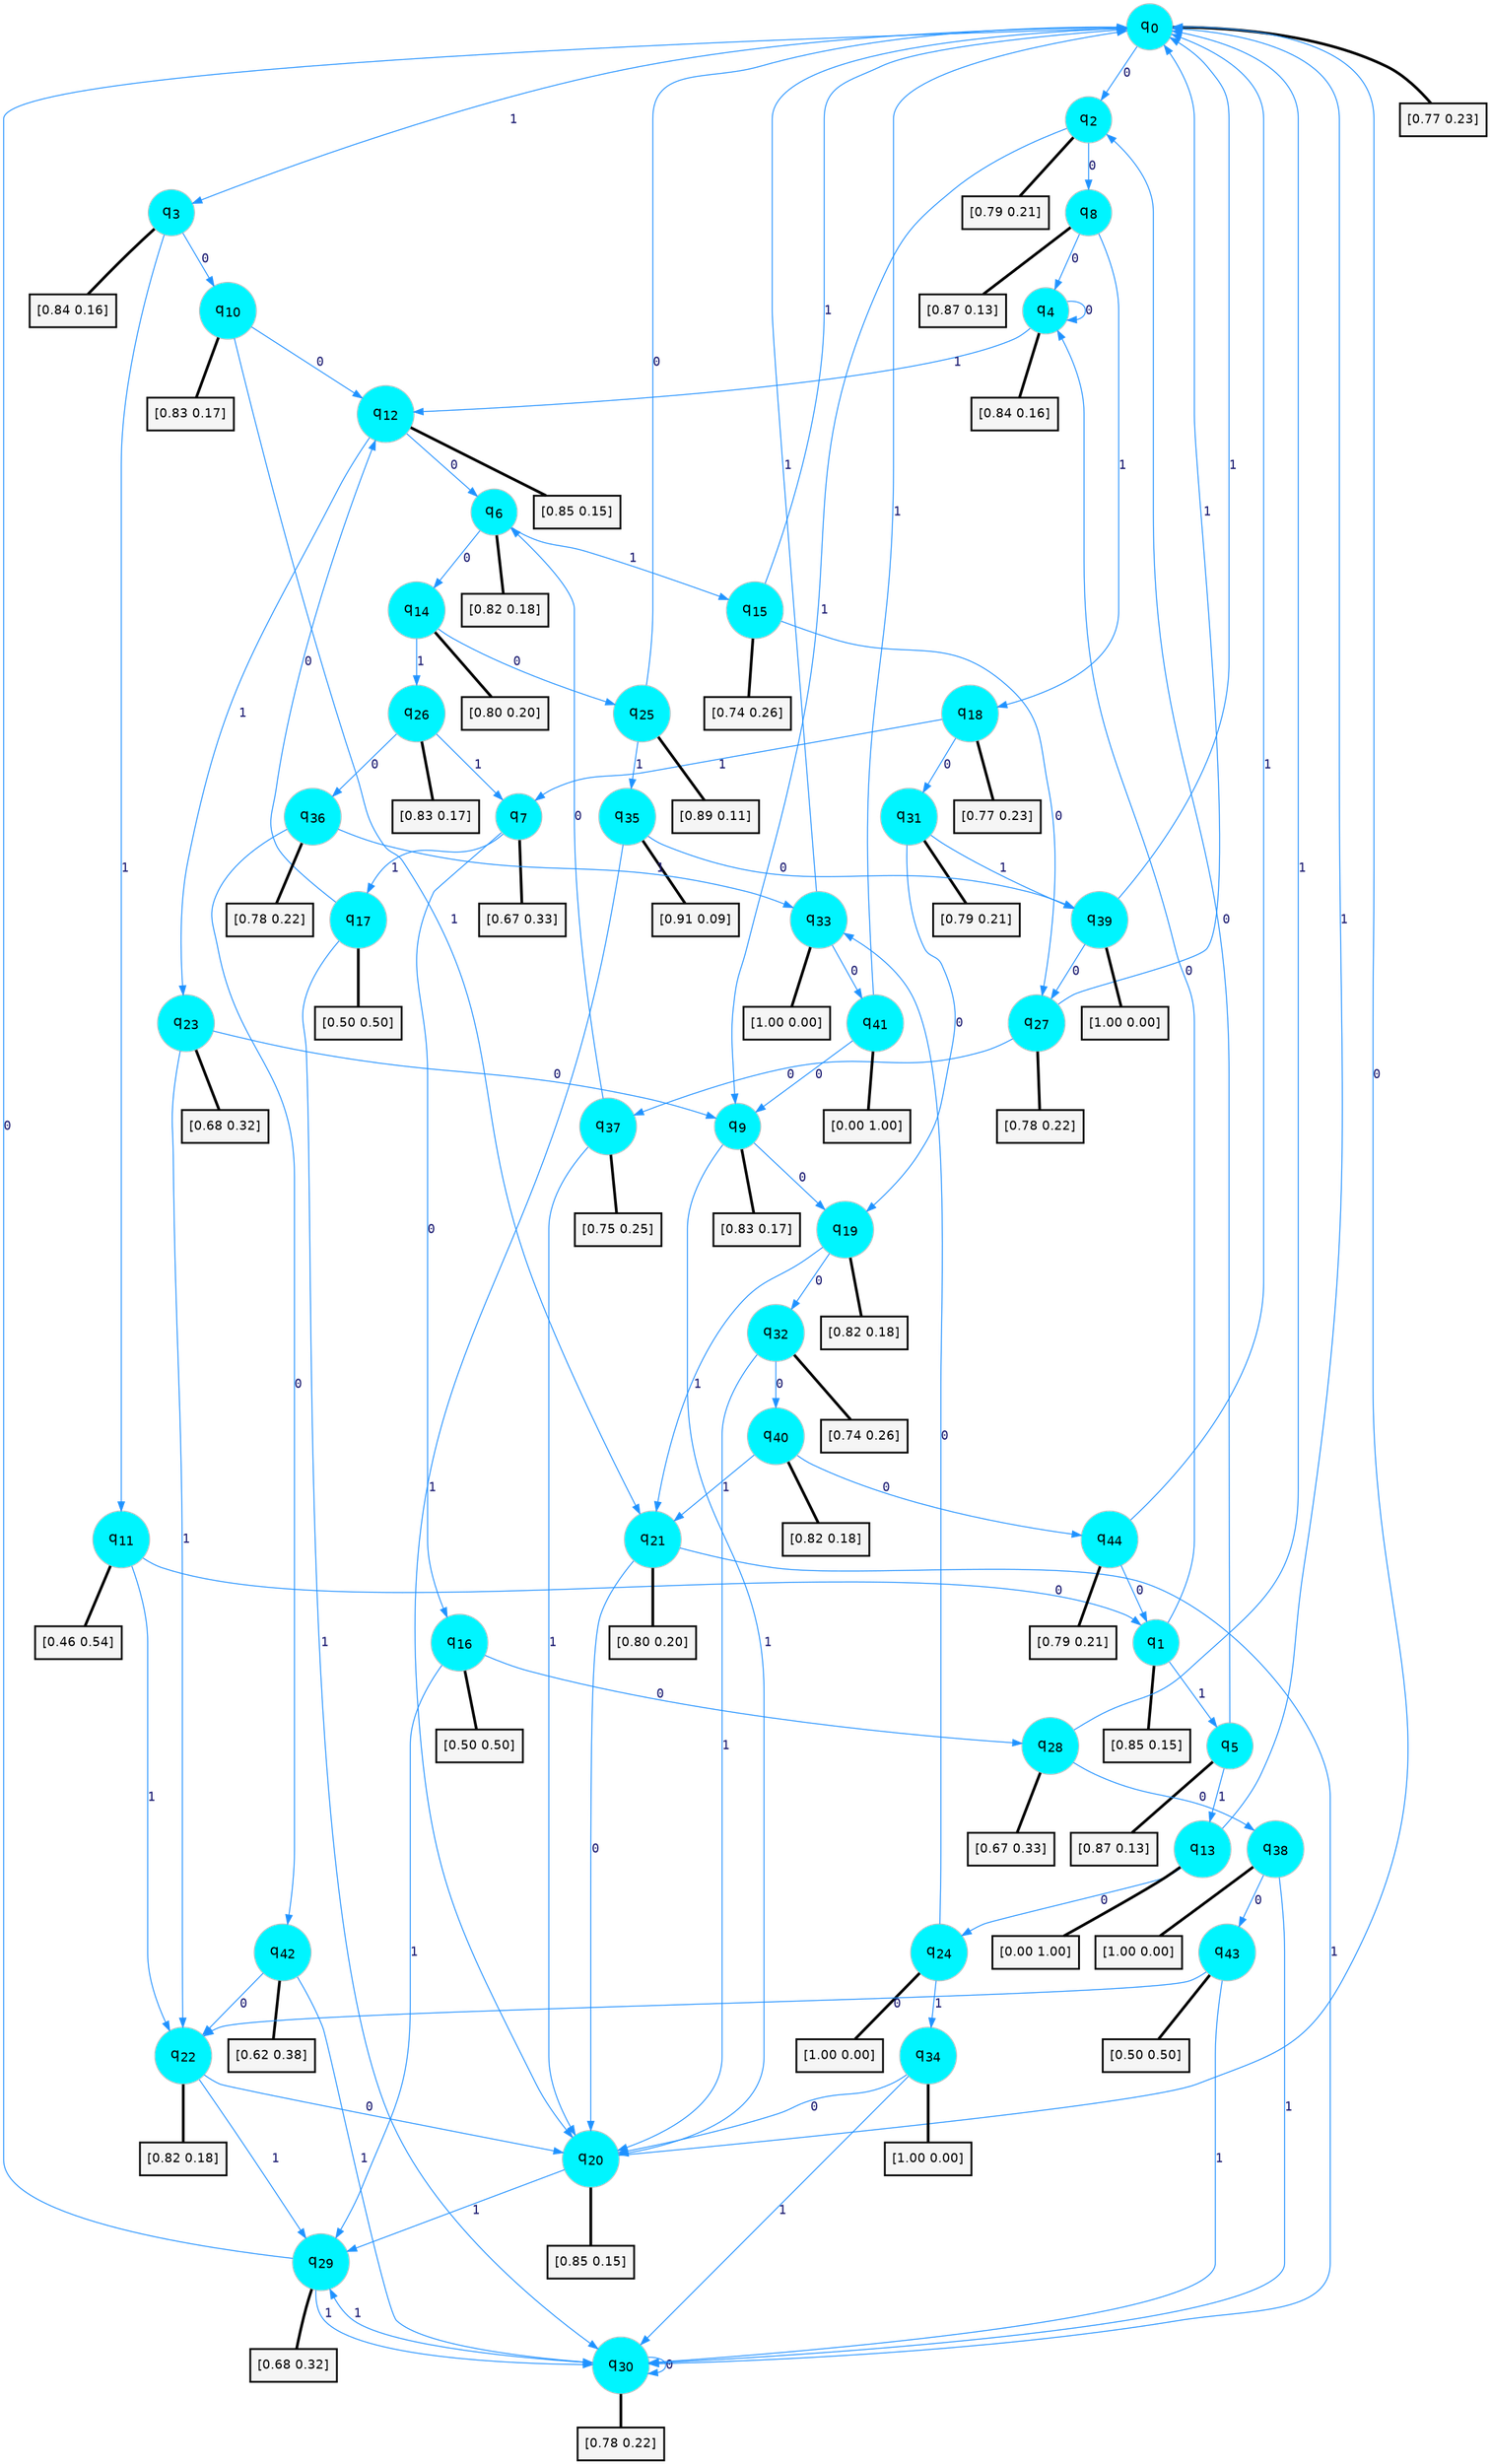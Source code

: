 digraph G {
graph [
bgcolor=transparent, dpi=300, rankdir=TD, size="40,25"];
node [
color=gray, fillcolor=turquoise1, fontcolor=black, fontname=Helvetica, fontsize=16, fontweight=bold, shape=circle, style=filled];
edge [
arrowsize=1, color=dodgerblue1, fontcolor=midnightblue, fontname=courier, fontweight=bold, penwidth=1, style=solid, weight=20];
0[label=<q<SUB>0</SUB>>];
1[label=<q<SUB>1</SUB>>];
2[label=<q<SUB>2</SUB>>];
3[label=<q<SUB>3</SUB>>];
4[label=<q<SUB>4</SUB>>];
5[label=<q<SUB>5</SUB>>];
6[label=<q<SUB>6</SUB>>];
7[label=<q<SUB>7</SUB>>];
8[label=<q<SUB>8</SUB>>];
9[label=<q<SUB>9</SUB>>];
10[label=<q<SUB>10</SUB>>];
11[label=<q<SUB>11</SUB>>];
12[label=<q<SUB>12</SUB>>];
13[label=<q<SUB>13</SUB>>];
14[label=<q<SUB>14</SUB>>];
15[label=<q<SUB>15</SUB>>];
16[label=<q<SUB>16</SUB>>];
17[label=<q<SUB>17</SUB>>];
18[label=<q<SUB>18</SUB>>];
19[label=<q<SUB>19</SUB>>];
20[label=<q<SUB>20</SUB>>];
21[label=<q<SUB>21</SUB>>];
22[label=<q<SUB>22</SUB>>];
23[label=<q<SUB>23</SUB>>];
24[label=<q<SUB>24</SUB>>];
25[label=<q<SUB>25</SUB>>];
26[label=<q<SUB>26</SUB>>];
27[label=<q<SUB>27</SUB>>];
28[label=<q<SUB>28</SUB>>];
29[label=<q<SUB>29</SUB>>];
30[label=<q<SUB>30</SUB>>];
31[label=<q<SUB>31</SUB>>];
32[label=<q<SUB>32</SUB>>];
33[label=<q<SUB>33</SUB>>];
34[label=<q<SUB>34</SUB>>];
35[label=<q<SUB>35</SUB>>];
36[label=<q<SUB>36</SUB>>];
37[label=<q<SUB>37</SUB>>];
38[label=<q<SUB>38</SUB>>];
39[label=<q<SUB>39</SUB>>];
40[label=<q<SUB>40</SUB>>];
41[label=<q<SUB>41</SUB>>];
42[label=<q<SUB>42</SUB>>];
43[label=<q<SUB>43</SUB>>];
44[label=<q<SUB>44</SUB>>];
45[label="[0.77 0.23]", shape=box,fontcolor=black, fontname=Helvetica, fontsize=14, penwidth=2, fillcolor=whitesmoke,color=black];
46[label="[0.85 0.15]", shape=box,fontcolor=black, fontname=Helvetica, fontsize=14, penwidth=2, fillcolor=whitesmoke,color=black];
47[label="[0.79 0.21]", shape=box,fontcolor=black, fontname=Helvetica, fontsize=14, penwidth=2, fillcolor=whitesmoke,color=black];
48[label="[0.84 0.16]", shape=box,fontcolor=black, fontname=Helvetica, fontsize=14, penwidth=2, fillcolor=whitesmoke,color=black];
49[label="[0.84 0.16]", shape=box,fontcolor=black, fontname=Helvetica, fontsize=14, penwidth=2, fillcolor=whitesmoke,color=black];
50[label="[0.87 0.13]", shape=box,fontcolor=black, fontname=Helvetica, fontsize=14, penwidth=2, fillcolor=whitesmoke,color=black];
51[label="[0.82 0.18]", shape=box,fontcolor=black, fontname=Helvetica, fontsize=14, penwidth=2, fillcolor=whitesmoke,color=black];
52[label="[0.67 0.33]", shape=box,fontcolor=black, fontname=Helvetica, fontsize=14, penwidth=2, fillcolor=whitesmoke,color=black];
53[label="[0.87 0.13]", shape=box,fontcolor=black, fontname=Helvetica, fontsize=14, penwidth=2, fillcolor=whitesmoke,color=black];
54[label="[0.83 0.17]", shape=box,fontcolor=black, fontname=Helvetica, fontsize=14, penwidth=2, fillcolor=whitesmoke,color=black];
55[label="[0.83 0.17]", shape=box,fontcolor=black, fontname=Helvetica, fontsize=14, penwidth=2, fillcolor=whitesmoke,color=black];
56[label="[0.46 0.54]", shape=box,fontcolor=black, fontname=Helvetica, fontsize=14, penwidth=2, fillcolor=whitesmoke,color=black];
57[label="[0.85 0.15]", shape=box,fontcolor=black, fontname=Helvetica, fontsize=14, penwidth=2, fillcolor=whitesmoke,color=black];
58[label="[0.00 1.00]", shape=box,fontcolor=black, fontname=Helvetica, fontsize=14, penwidth=2, fillcolor=whitesmoke,color=black];
59[label="[0.80 0.20]", shape=box,fontcolor=black, fontname=Helvetica, fontsize=14, penwidth=2, fillcolor=whitesmoke,color=black];
60[label="[0.74 0.26]", shape=box,fontcolor=black, fontname=Helvetica, fontsize=14, penwidth=2, fillcolor=whitesmoke,color=black];
61[label="[0.50 0.50]", shape=box,fontcolor=black, fontname=Helvetica, fontsize=14, penwidth=2, fillcolor=whitesmoke,color=black];
62[label="[0.50 0.50]", shape=box,fontcolor=black, fontname=Helvetica, fontsize=14, penwidth=2, fillcolor=whitesmoke,color=black];
63[label="[0.77 0.23]", shape=box,fontcolor=black, fontname=Helvetica, fontsize=14, penwidth=2, fillcolor=whitesmoke,color=black];
64[label="[0.82 0.18]", shape=box,fontcolor=black, fontname=Helvetica, fontsize=14, penwidth=2, fillcolor=whitesmoke,color=black];
65[label="[0.85 0.15]", shape=box,fontcolor=black, fontname=Helvetica, fontsize=14, penwidth=2, fillcolor=whitesmoke,color=black];
66[label="[0.80 0.20]", shape=box,fontcolor=black, fontname=Helvetica, fontsize=14, penwidth=2, fillcolor=whitesmoke,color=black];
67[label="[0.82 0.18]", shape=box,fontcolor=black, fontname=Helvetica, fontsize=14, penwidth=2, fillcolor=whitesmoke,color=black];
68[label="[0.68 0.32]", shape=box,fontcolor=black, fontname=Helvetica, fontsize=14, penwidth=2, fillcolor=whitesmoke,color=black];
69[label="[1.00 0.00]", shape=box,fontcolor=black, fontname=Helvetica, fontsize=14, penwidth=2, fillcolor=whitesmoke,color=black];
70[label="[0.89 0.11]", shape=box,fontcolor=black, fontname=Helvetica, fontsize=14, penwidth=2, fillcolor=whitesmoke,color=black];
71[label="[0.83 0.17]", shape=box,fontcolor=black, fontname=Helvetica, fontsize=14, penwidth=2, fillcolor=whitesmoke,color=black];
72[label="[0.78 0.22]", shape=box,fontcolor=black, fontname=Helvetica, fontsize=14, penwidth=2, fillcolor=whitesmoke,color=black];
73[label="[0.67 0.33]", shape=box,fontcolor=black, fontname=Helvetica, fontsize=14, penwidth=2, fillcolor=whitesmoke,color=black];
74[label="[0.68 0.32]", shape=box,fontcolor=black, fontname=Helvetica, fontsize=14, penwidth=2, fillcolor=whitesmoke,color=black];
75[label="[0.78 0.22]", shape=box,fontcolor=black, fontname=Helvetica, fontsize=14, penwidth=2, fillcolor=whitesmoke,color=black];
76[label="[0.79 0.21]", shape=box,fontcolor=black, fontname=Helvetica, fontsize=14, penwidth=2, fillcolor=whitesmoke,color=black];
77[label="[0.74 0.26]", shape=box,fontcolor=black, fontname=Helvetica, fontsize=14, penwidth=2, fillcolor=whitesmoke,color=black];
78[label="[1.00 0.00]", shape=box,fontcolor=black, fontname=Helvetica, fontsize=14, penwidth=2, fillcolor=whitesmoke,color=black];
79[label="[1.00 0.00]", shape=box,fontcolor=black, fontname=Helvetica, fontsize=14, penwidth=2, fillcolor=whitesmoke,color=black];
80[label="[0.91 0.09]", shape=box,fontcolor=black, fontname=Helvetica, fontsize=14, penwidth=2, fillcolor=whitesmoke,color=black];
81[label="[0.78 0.22]", shape=box,fontcolor=black, fontname=Helvetica, fontsize=14, penwidth=2, fillcolor=whitesmoke,color=black];
82[label="[0.75 0.25]", shape=box,fontcolor=black, fontname=Helvetica, fontsize=14, penwidth=2, fillcolor=whitesmoke,color=black];
83[label="[1.00 0.00]", shape=box,fontcolor=black, fontname=Helvetica, fontsize=14, penwidth=2, fillcolor=whitesmoke,color=black];
84[label="[1.00 0.00]", shape=box,fontcolor=black, fontname=Helvetica, fontsize=14, penwidth=2, fillcolor=whitesmoke,color=black];
85[label="[0.82 0.18]", shape=box,fontcolor=black, fontname=Helvetica, fontsize=14, penwidth=2, fillcolor=whitesmoke,color=black];
86[label="[0.00 1.00]", shape=box,fontcolor=black, fontname=Helvetica, fontsize=14, penwidth=2, fillcolor=whitesmoke,color=black];
87[label="[0.62 0.38]", shape=box,fontcolor=black, fontname=Helvetica, fontsize=14, penwidth=2, fillcolor=whitesmoke,color=black];
88[label="[0.50 0.50]", shape=box,fontcolor=black, fontname=Helvetica, fontsize=14, penwidth=2, fillcolor=whitesmoke,color=black];
89[label="[0.79 0.21]", shape=box,fontcolor=black, fontname=Helvetica, fontsize=14, penwidth=2, fillcolor=whitesmoke,color=black];
0->2 [label=0];
0->3 [label=1];
0->45 [arrowhead=none, penwidth=3,color=black];
1->4 [label=0];
1->5 [label=1];
1->46 [arrowhead=none, penwidth=3,color=black];
2->8 [label=0];
2->9 [label=1];
2->47 [arrowhead=none, penwidth=3,color=black];
3->10 [label=0];
3->11 [label=1];
3->48 [arrowhead=none, penwidth=3,color=black];
4->4 [label=0];
4->12 [label=1];
4->49 [arrowhead=none, penwidth=3,color=black];
5->2 [label=0];
5->13 [label=1];
5->50 [arrowhead=none, penwidth=3,color=black];
6->14 [label=0];
6->15 [label=1];
6->51 [arrowhead=none, penwidth=3,color=black];
7->16 [label=0];
7->17 [label=1];
7->52 [arrowhead=none, penwidth=3,color=black];
8->4 [label=0];
8->18 [label=1];
8->53 [arrowhead=none, penwidth=3,color=black];
9->19 [label=0];
9->20 [label=1];
9->54 [arrowhead=none, penwidth=3,color=black];
10->12 [label=0];
10->21 [label=1];
10->55 [arrowhead=none, penwidth=3,color=black];
11->1 [label=0];
11->22 [label=1];
11->56 [arrowhead=none, penwidth=3,color=black];
12->6 [label=0];
12->23 [label=1];
12->57 [arrowhead=none, penwidth=3,color=black];
13->24 [label=0];
13->0 [label=1];
13->58 [arrowhead=none, penwidth=3,color=black];
14->25 [label=0];
14->26 [label=1];
14->59 [arrowhead=none, penwidth=3,color=black];
15->27 [label=0];
15->0 [label=1];
15->60 [arrowhead=none, penwidth=3,color=black];
16->28 [label=0];
16->29 [label=1];
16->61 [arrowhead=none, penwidth=3,color=black];
17->12 [label=0];
17->30 [label=1];
17->62 [arrowhead=none, penwidth=3,color=black];
18->31 [label=0];
18->7 [label=1];
18->63 [arrowhead=none, penwidth=3,color=black];
19->32 [label=0];
19->21 [label=1];
19->64 [arrowhead=none, penwidth=3,color=black];
20->0 [label=0];
20->29 [label=1];
20->65 [arrowhead=none, penwidth=3,color=black];
21->20 [label=0];
21->30 [label=1];
21->66 [arrowhead=none, penwidth=3,color=black];
22->20 [label=0];
22->29 [label=1];
22->67 [arrowhead=none, penwidth=3,color=black];
23->9 [label=0];
23->22 [label=1];
23->68 [arrowhead=none, penwidth=3,color=black];
24->33 [label=0];
24->34 [label=1];
24->69 [arrowhead=none, penwidth=3,color=black];
25->0 [label=0];
25->35 [label=1];
25->70 [arrowhead=none, penwidth=3,color=black];
26->36 [label=0];
26->7 [label=1];
26->71 [arrowhead=none, penwidth=3,color=black];
27->37 [label=0];
27->0 [label=1];
27->72 [arrowhead=none, penwidth=3,color=black];
28->38 [label=0];
28->0 [label=1];
28->73 [arrowhead=none, penwidth=3,color=black];
29->0 [label=0];
29->30 [label=1];
29->74 [arrowhead=none, penwidth=3,color=black];
30->30 [label=0];
30->29 [label=1];
30->75 [arrowhead=none, penwidth=3,color=black];
31->19 [label=0];
31->39 [label=1];
31->76 [arrowhead=none, penwidth=3,color=black];
32->40 [label=0];
32->20 [label=1];
32->77 [arrowhead=none, penwidth=3,color=black];
33->41 [label=0];
33->0 [label=1];
33->78 [arrowhead=none, penwidth=3,color=black];
34->20 [label=0];
34->30 [label=1];
34->79 [arrowhead=none, penwidth=3,color=black];
35->39 [label=0];
35->20 [label=1];
35->80 [arrowhead=none, penwidth=3,color=black];
36->42 [label=0];
36->33 [label=1];
36->81 [arrowhead=none, penwidth=3,color=black];
37->6 [label=0];
37->20 [label=1];
37->82 [arrowhead=none, penwidth=3,color=black];
38->43 [label=0];
38->30 [label=1];
38->83 [arrowhead=none, penwidth=3,color=black];
39->27 [label=0];
39->0 [label=1];
39->84 [arrowhead=none, penwidth=3,color=black];
40->44 [label=0];
40->21 [label=1];
40->85 [arrowhead=none, penwidth=3,color=black];
41->9 [label=0];
41->0 [label=1];
41->86 [arrowhead=none, penwidth=3,color=black];
42->22 [label=0];
42->30 [label=1];
42->87 [arrowhead=none, penwidth=3,color=black];
43->22 [label=0];
43->30 [label=1];
43->88 [arrowhead=none, penwidth=3,color=black];
44->1 [label=0];
44->0 [label=1];
44->89 [arrowhead=none, penwidth=3,color=black];
}
